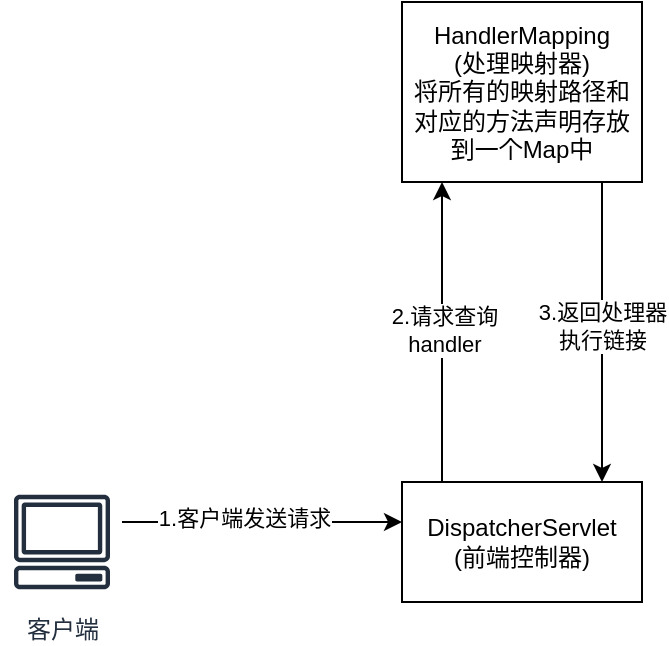 <mxfile version="24.6.2" type="github">
  <diagram name="第 1 页" id="pPN1wWUZRz_Zrvyq4Opq">
    <mxGraphModel dx="1173" dy="631" grid="1" gridSize="10" guides="1" tooltips="1" connect="1" arrows="1" fold="1" page="1" pageScale="1" pageWidth="827" pageHeight="1169" math="0" shadow="0">
      <root>
        <mxCell id="0" />
        <mxCell id="1" parent="0" />
        <mxCell id="3TOQ470KdbpJ5O3Wx0zu-1" value="客户端" style="sketch=0;outlineConnect=0;fontColor=#232F3E;gradientColor=none;strokeColor=#232F3E;fillColor=#ffffff;dashed=0;verticalLabelPosition=bottom;verticalAlign=top;align=center;html=1;fontSize=12;fontStyle=0;aspect=fixed;shape=mxgraph.aws4.resourceIcon;resIcon=mxgraph.aws4.client;" vertex="1" parent="1">
          <mxGeometry x="90" y="250" width="60" height="60" as="geometry" />
        </mxCell>
        <mxCell id="3TOQ470KdbpJ5O3Wx0zu-3" value="DispatcherServlet&lt;div&gt;(前端控制器)&lt;/div&gt;" style="rounded=0;whiteSpace=wrap;html=1;" vertex="1" parent="1">
          <mxGeometry x="290" y="250" width="120" height="60" as="geometry" />
        </mxCell>
        <mxCell id="3TOQ470KdbpJ5O3Wx0zu-6" value="" style="endArrow=classic;html=1;rounded=0;" edge="1" parent="1">
          <mxGeometry width="50" height="50" relative="1" as="geometry">
            <mxPoint x="150" y="270" as="sourcePoint" />
            <mxPoint x="290" y="270" as="targetPoint" />
          </mxGeometry>
        </mxCell>
        <mxCell id="3TOQ470KdbpJ5O3Wx0zu-7" value="1.客户端发送请求" style="edgeLabel;html=1;align=center;verticalAlign=middle;resizable=0;points=[];" vertex="1" connectable="0" parent="3TOQ470KdbpJ5O3Wx0zu-6">
          <mxGeometry x="-0.129" y="2" relative="1" as="geometry">
            <mxPoint as="offset" />
          </mxGeometry>
        </mxCell>
        <mxCell id="3TOQ470KdbpJ5O3Wx0zu-8" value="HandlerMapping&lt;div&gt;(处理映射器)&lt;/div&gt;&lt;div&gt;将所有的映射路径和对应的方法声明存放到一个Map中&lt;/div&gt;" style="rounded=0;whiteSpace=wrap;html=1;" vertex="1" parent="1">
          <mxGeometry x="290" y="10" width="120" height="90" as="geometry" />
        </mxCell>
        <mxCell id="3TOQ470KdbpJ5O3Wx0zu-9" value="" style="endArrow=classic;html=1;rounded=0;entryX=0.25;entryY=1;entryDx=0;entryDy=0;exitX=0.25;exitY=0;exitDx=0;exitDy=0;" edge="1" parent="1">
          <mxGeometry width="50" height="50" relative="1" as="geometry">
            <mxPoint x="310" y="250" as="sourcePoint" />
            <mxPoint x="310" y="100" as="targetPoint" />
          </mxGeometry>
        </mxCell>
        <mxCell id="3TOQ470KdbpJ5O3Wx0zu-10" value="2.请求查询&lt;div&gt;handler&lt;/div&gt;" style="edgeLabel;html=1;align=center;verticalAlign=middle;resizable=0;points=[];" vertex="1" connectable="0" parent="3TOQ470KdbpJ5O3Wx0zu-9">
          <mxGeometry x="0.013" y="-1" relative="1" as="geometry">
            <mxPoint as="offset" />
          </mxGeometry>
        </mxCell>
        <mxCell id="3TOQ470KdbpJ5O3Wx0zu-11" value="" style="endArrow=classic;html=1;rounded=0;exitX=0.75;exitY=1;exitDx=0;exitDy=0;entryX=0.75;entryY=0;entryDx=0;entryDy=0;" edge="1" parent="1">
          <mxGeometry width="50" height="50" relative="1" as="geometry">
            <mxPoint x="390" y="100" as="sourcePoint" />
            <mxPoint x="390" y="250" as="targetPoint" />
          </mxGeometry>
        </mxCell>
        <mxCell id="3TOQ470KdbpJ5O3Wx0zu-12" value="3.返回处理器&lt;div&gt;执行链接&lt;/div&gt;" style="edgeLabel;html=1;align=center;verticalAlign=middle;resizable=0;points=[];" vertex="1" connectable="0" parent="3TOQ470KdbpJ5O3Wx0zu-11">
          <mxGeometry x="-0.037" relative="1" as="geometry">
            <mxPoint as="offset" />
          </mxGeometry>
        </mxCell>
      </root>
    </mxGraphModel>
  </diagram>
</mxfile>
